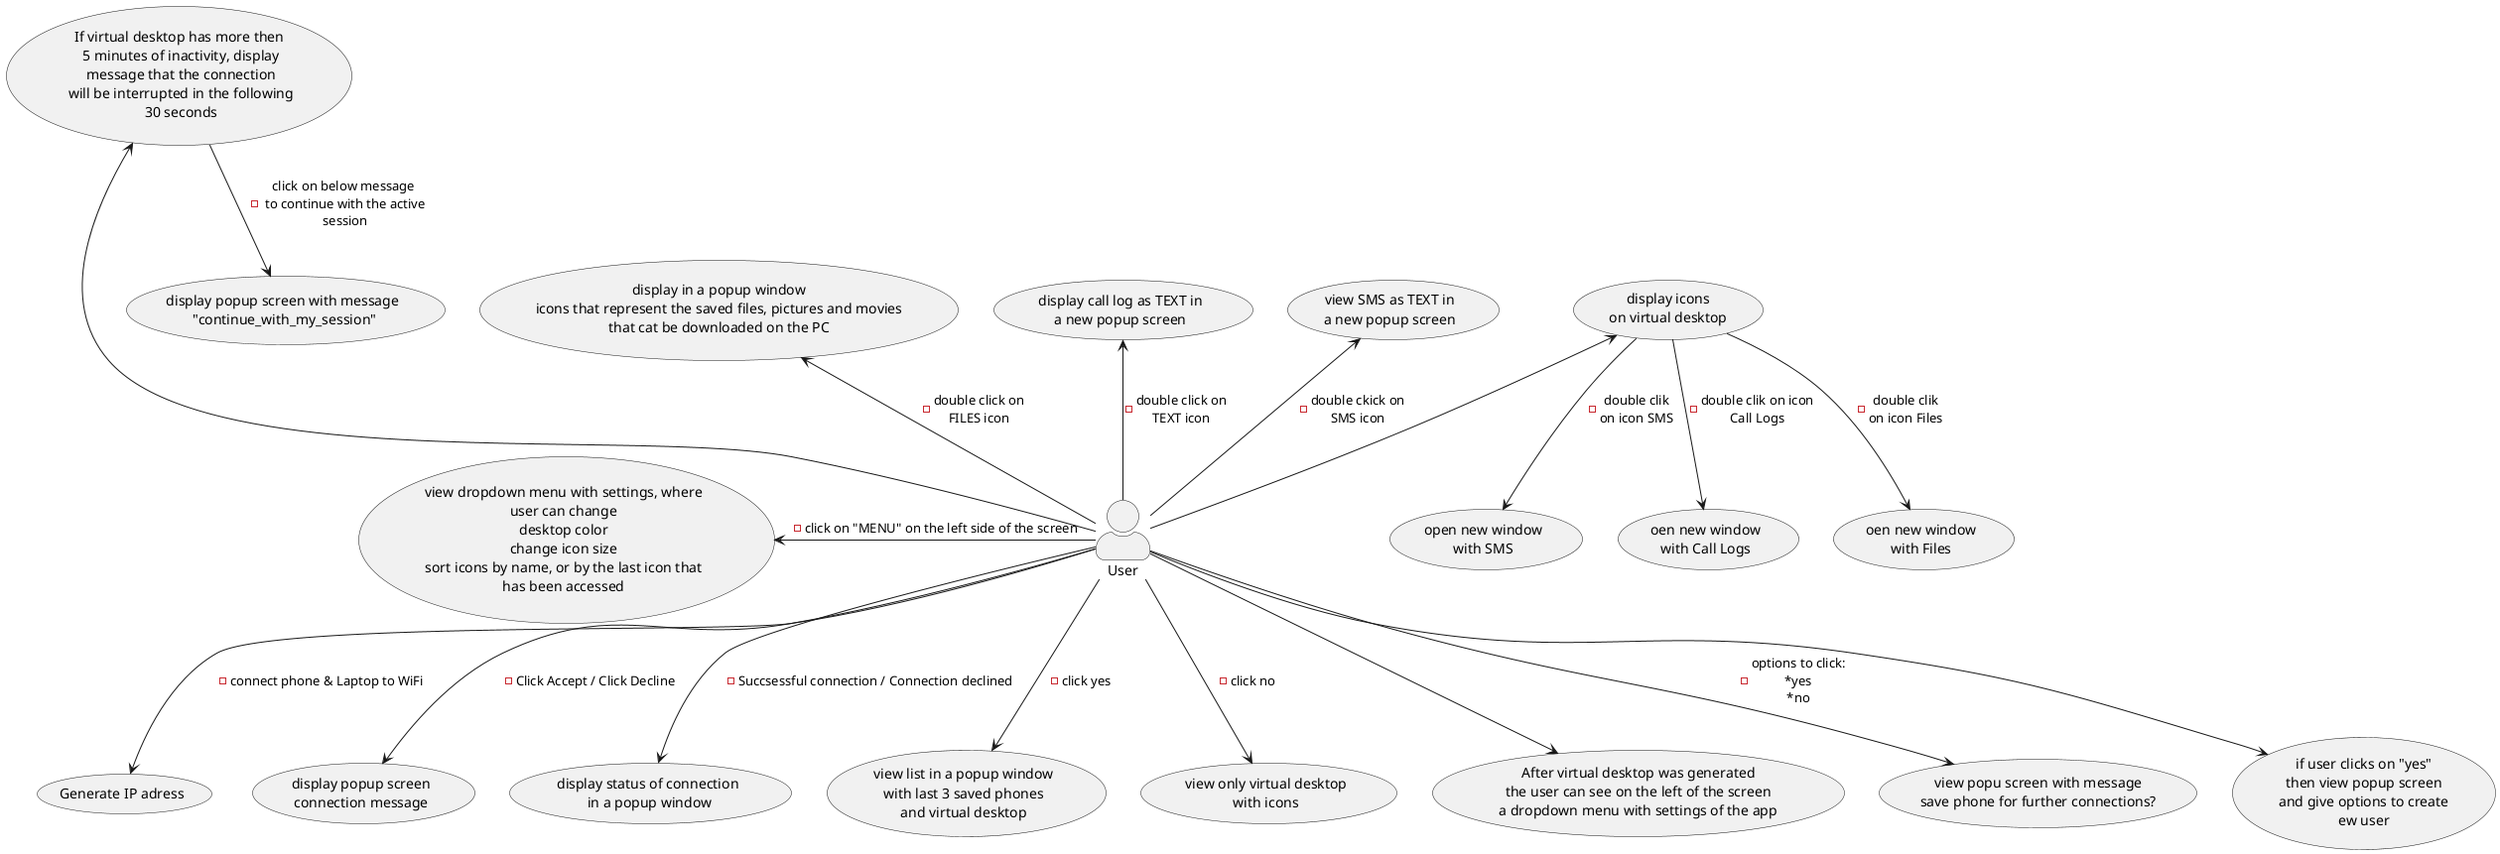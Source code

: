 @startuml
skinparam actorStyle awesome
User -->(Generate IP adress) :- connect phone & Laptop to WiFi
User --> (display popup screen\nconnection message) :- Click Accept / Click Decline
User --> (display status of connection\n in a popup window) :- Succsessful connection / Connection declined
User -->(view list in a popup window\nwith last 3 saved phones\nand virtual desktop) :- click yes
User -->(view only virtual desktop\nwith icons) :- click no
User --> (After virtual desktop was generated\nthe user can see on the left of the screen\na dropdown menu with settings of the app)
:User: -up-> (display icons\non virtual desktop)
(display icons\non virtual desktop) --> (open new window\nwith SMS) :-double clik \non icon SMS
(display icons\non virtual desktop) -->(oen new window\nwith Call Logs) :-double clik on icon\nCall Logs
(display icons\non virtual desktop) --> (oen new window\nwith Files) :-double clik \non icon Files
:User: -up-> (view SMS as TEXT in\na new popup screen) :- double ckick on\nSMS icon
:User: -up-> (display call log as TEXT in\na new popup screen) :- double click on\nTEXT icon
:User: -left-> (view dropdown menu with settings, where\nuser can change\ndesktop color\nchange icon size\nsort icons by name, or by the last icon that\nhas been accessed) :- click on "MENU" on the left side of the screen
:User: -down-> (view popu screen with message\nsave phone for further connections?) :- options to click:\n*yes\n*no
:User: -down-> (if user clicks on "yes"\nthen view popup screen\nand give options to create\new user)
:User: -up-> (display in a popup window\nicons that represent the saved files, pictures and movies\nthat cat be downloaded on the PC) :-double click on\nFILES icon
:User: -up--> (If virtual desktop has more then\n 5 minutes of inactivity, display\n message that the connection\n will be interrupted in the following\n 30 seconds)
(If virtual desktop has more then\n 5 minutes of inactivity, display\n message that the connection\n will be interrupted in the following\n 30 seconds) -->(display popup screen with message\n "continue_with_my_session") :- click on below message\n to continue with the active\n session
@enduml